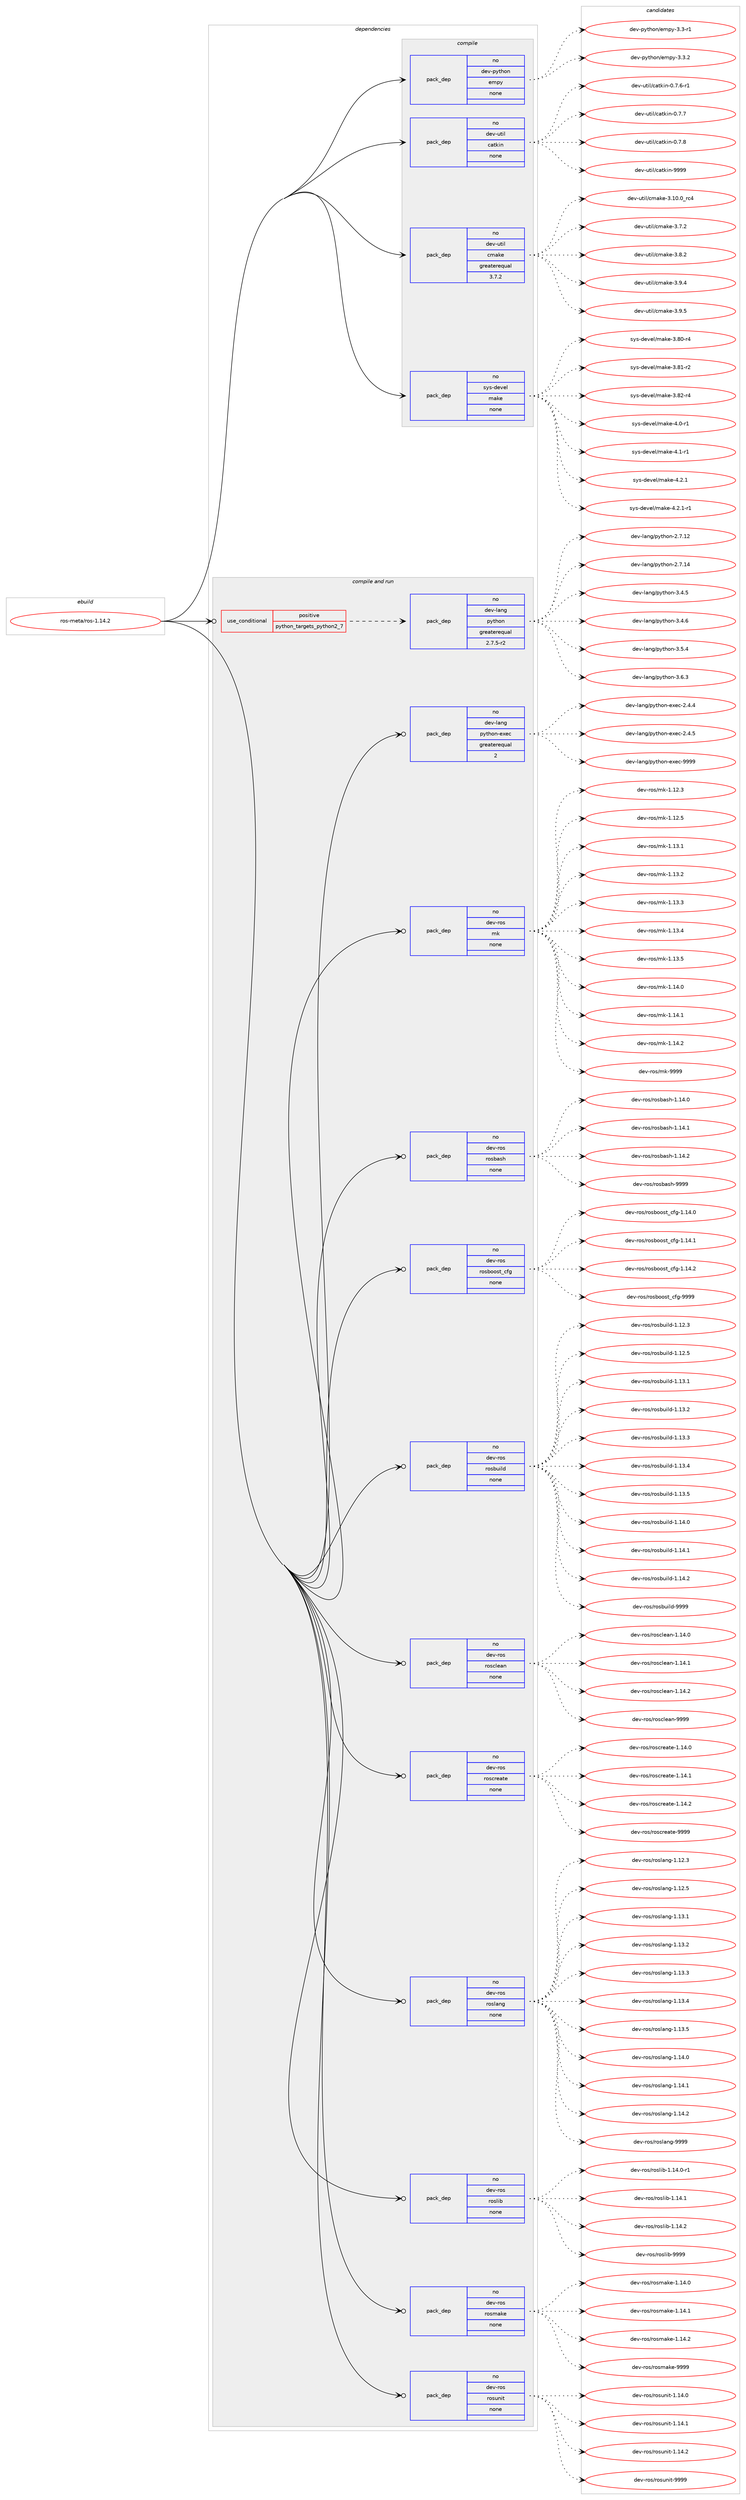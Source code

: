 digraph prolog {

# *************
# Graph options
# *************

newrank=true;
concentrate=true;
compound=true;
graph [rankdir=LR,fontname=Helvetica,fontsize=10,ranksep=1.5];#, ranksep=2.5, nodesep=0.2];
edge  [arrowhead=vee];
node  [fontname=Helvetica,fontsize=10];

# **********
# The ebuild
# **********

subgraph cluster_leftcol {
color=gray;
rank=same;
label=<<i>ebuild</i>>;
id [label="ros-meta/ros-1.14.2", color=red, width=4, href="../ros-meta/ros-1.14.2.svg"];
}

# ****************
# The dependencies
# ****************

subgraph cluster_midcol {
color=gray;
label=<<i>dependencies</i>>;
subgraph cluster_compile {
fillcolor="#eeeeee";
style=filled;
label=<<i>compile</i>>;
subgraph pack1185 {
dependency1670 [label=<<TABLE BORDER="0" CELLBORDER="1" CELLSPACING="0" CELLPADDING="4" WIDTH="220"><TR><TD ROWSPAN="6" CELLPADDING="30">pack_dep</TD></TR><TR><TD WIDTH="110">no</TD></TR><TR><TD>dev-python</TD></TR><TR><TD>empy</TD></TR><TR><TD>none</TD></TR><TR><TD></TD></TR></TABLE>>, shape=none, color=blue];
}
id:e -> dependency1670:w [weight=20,style="solid",arrowhead="vee"];
subgraph pack1186 {
dependency1671 [label=<<TABLE BORDER="0" CELLBORDER="1" CELLSPACING="0" CELLPADDING="4" WIDTH="220"><TR><TD ROWSPAN="6" CELLPADDING="30">pack_dep</TD></TR><TR><TD WIDTH="110">no</TD></TR><TR><TD>dev-util</TD></TR><TR><TD>catkin</TD></TR><TR><TD>none</TD></TR><TR><TD></TD></TR></TABLE>>, shape=none, color=blue];
}
id:e -> dependency1671:w [weight=20,style="solid",arrowhead="vee"];
subgraph pack1187 {
dependency1672 [label=<<TABLE BORDER="0" CELLBORDER="1" CELLSPACING="0" CELLPADDING="4" WIDTH="220"><TR><TD ROWSPAN="6" CELLPADDING="30">pack_dep</TD></TR><TR><TD WIDTH="110">no</TD></TR><TR><TD>dev-util</TD></TR><TR><TD>cmake</TD></TR><TR><TD>greaterequal</TD></TR><TR><TD>3.7.2</TD></TR></TABLE>>, shape=none, color=blue];
}
id:e -> dependency1672:w [weight=20,style="solid",arrowhead="vee"];
subgraph pack1188 {
dependency1673 [label=<<TABLE BORDER="0" CELLBORDER="1" CELLSPACING="0" CELLPADDING="4" WIDTH="220"><TR><TD ROWSPAN="6" CELLPADDING="30">pack_dep</TD></TR><TR><TD WIDTH="110">no</TD></TR><TR><TD>sys-devel</TD></TR><TR><TD>make</TD></TR><TR><TD>none</TD></TR><TR><TD></TD></TR></TABLE>>, shape=none, color=blue];
}
id:e -> dependency1673:w [weight=20,style="solid",arrowhead="vee"];
}
subgraph cluster_compileandrun {
fillcolor="#eeeeee";
style=filled;
label=<<i>compile and run</i>>;
subgraph cond467 {
dependency1674 [label=<<TABLE BORDER="0" CELLBORDER="1" CELLSPACING="0" CELLPADDING="4"><TR><TD ROWSPAN="3" CELLPADDING="10">use_conditional</TD></TR><TR><TD>positive</TD></TR><TR><TD>python_targets_python2_7</TD></TR></TABLE>>, shape=none, color=red];
subgraph pack1189 {
dependency1675 [label=<<TABLE BORDER="0" CELLBORDER="1" CELLSPACING="0" CELLPADDING="4" WIDTH="220"><TR><TD ROWSPAN="6" CELLPADDING="30">pack_dep</TD></TR><TR><TD WIDTH="110">no</TD></TR><TR><TD>dev-lang</TD></TR><TR><TD>python</TD></TR><TR><TD>greaterequal</TD></TR><TR><TD>2.7.5-r2</TD></TR></TABLE>>, shape=none, color=blue];
}
dependency1674:e -> dependency1675:w [weight=20,style="dashed",arrowhead="vee"];
}
id:e -> dependency1674:w [weight=20,style="solid",arrowhead="odotvee"];
subgraph pack1190 {
dependency1676 [label=<<TABLE BORDER="0" CELLBORDER="1" CELLSPACING="0" CELLPADDING="4" WIDTH="220"><TR><TD ROWSPAN="6" CELLPADDING="30">pack_dep</TD></TR><TR><TD WIDTH="110">no</TD></TR><TR><TD>dev-lang</TD></TR><TR><TD>python-exec</TD></TR><TR><TD>greaterequal</TD></TR><TR><TD>2</TD></TR></TABLE>>, shape=none, color=blue];
}
id:e -> dependency1676:w [weight=20,style="solid",arrowhead="odotvee"];
subgraph pack1191 {
dependency1677 [label=<<TABLE BORDER="0" CELLBORDER="1" CELLSPACING="0" CELLPADDING="4" WIDTH="220"><TR><TD ROWSPAN="6" CELLPADDING="30">pack_dep</TD></TR><TR><TD WIDTH="110">no</TD></TR><TR><TD>dev-ros</TD></TR><TR><TD>mk</TD></TR><TR><TD>none</TD></TR><TR><TD></TD></TR></TABLE>>, shape=none, color=blue];
}
id:e -> dependency1677:w [weight=20,style="solid",arrowhead="odotvee"];
subgraph pack1192 {
dependency1678 [label=<<TABLE BORDER="0" CELLBORDER="1" CELLSPACING="0" CELLPADDING="4" WIDTH="220"><TR><TD ROWSPAN="6" CELLPADDING="30">pack_dep</TD></TR><TR><TD WIDTH="110">no</TD></TR><TR><TD>dev-ros</TD></TR><TR><TD>rosbash</TD></TR><TR><TD>none</TD></TR><TR><TD></TD></TR></TABLE>>, shape=none, color=blue];
}
id:e -> dependency1678:w [weight=20,style="solid",arrowhead="odotvee"];
subgraph pack1193 {
dependency1679 [label=<<TABLE BORDER="0" CELLBORDER="1" CELLSPACING="0" CELLPADDING="4" WIDTH="220"><TR><TD ROWSPAN="6" CELLPADDING="30">pack_dep</TD></TR><TR><TD WIDTH="110">no</TD></TR><TR><TD>dev-ros</TD></TR><TR><TD>rosboost_cfg</TD></TR><TR><TD>none</TD></TR><TR><TD></TD></TR></TABLE>>, shape=none, color=blue];
}
id:e -> dependency1679:w [weight=20,style="solid",arrowhead="odotvee"];
subgraph pack1194 {
dependency1680 [label=<<TABLE BORDER="0" CELLBORDER="1" CELLSPACING="0" CELLPADDING="4" WIDTH="220"><TR><TD ROWSPAN="6" CELLPADDING="30">pack_dep</TD></TR><TR><TD WIDTH="110">no</TD></TR><TR><TD>dev-ros</TD></TR><TR><TD>rosbuild</TD></TR><TR><TD>none</TD></TR><TR><TD></TD></TR></TABLE>>, shape=none, color=blue];
}
id:e -> dependency1680:w [weight=20,style="solid",arrowhead="odotvee"];
subgraph pack1195 {
dependency1681 [label=<<TABLE BORDER="0" CELLBORDER="1" CELLSPACING="0" CELLPADDING="4" WIDTH="220"><TR><TD ROWSPAN="6" CELLPADDING="30">pack_dep</TD></TR><TR><TD WIDTH="110">no</TD></TR><TR><TD>dev-ros</TD></TR><TR><TD>rosclean</TD></TR><TR><TD>none</TD></TR><TR><TD></TD></TR></TABLE>>, shape=none, color=blue];
}
id:e -> dependency1681:w [weight=20,style="solid",arrowhead="odotvee"];
subgraph pack1196 {
dependency1682 [label=<<TABLE BORDER="0" CELLBORDER="1" CELLSPACING="0" CELLPADDING="4" WIDTH="220"><TR><TD ROWSPAN="6" CELLPADDING="30">pack_dep</TD></TR><TR><TD WIDTH="110">no</TD></TR><TR><TD>dev-ros</TD></TR><TR><TD>roscreate</TD></TR><TR><TD>none</TD></TR><TR><TD></TD></TR></TABLE>>, shape=none, color=blue];
}
id:e -> dependency1682:w [weight=20,style="solid",arrowhead="odotvee"];
subgraph pack1197 {
dependency1683 [label=<<TABLE BORDER="0" CELLBORDER="1" CELLSPACING="0" CELLPADDING="4" WIDTH="220"><TR><TD ROWSPAN="6" CELLPADDING="30">pack_dep</TD></TR><TR><TD WIDTH="110">no</TD></TR><TR><TD>dev-ros</TD></TR><TR><TD>roslang</TD></TR><TR><TD>none</TD></TR><TR><TD></TD></TR></TABLE>>, shape=none, color=blue];
}
id:e -> dependency1683:w [weight=20,style="solid",arrowhead="odotvee"];
subgraph pack1198 {
dependency1684 [label=<<TABLE BORDER="0" CELLBORDER="1" CELLSPACING="0" CELLPADDING="4" WIDTH="220"><TR><TD ROWSPAN="6" CELLPADDING="30">pack_dep</TD></TR><TR><TD WIDTH="110">no</TD></TR><TR><TD>dev-ros</TD></TR><TR><TD>roslib</TD></TR><TR><TD>none</TD></TR><TR><TD></TD></TR></TABLE>>, shape=none, color=blue];
}
id:e -> dependency1684:w [weight=20,style="solid",arrowhead="odotvee"];
subgraph pack1199 {
dependency1685 [label=<<TABLE BORDER="0" CELLBORDER="1" CELLSPACING="0" CELLPADDING="4" WIDTH="220"><TR><TD ROWSPAN="6" CELLPADDING="30">pack_dep</TD></TR><TR><TD WIDTH="110">no</TD></TR><TR><TD>dev-ros</TD></TR><TR><TD>rosmake</TD></TR><TR><TD>none</TD></TR><TR><TD></TD></TR></TABLE>>, shape=none, color=blue];
}
id:e -> dependency1685:w [weight=20,style="solid",arrowhead="odotvee"];
subgraph pack1200 {
dependency1686 [label=<<TABLE BORDER="0" CELLBORDER="1" CELLSPACING="0" CELLPADDING="4" WIDTH="220"><TR><TD ROWSPAN="6" CELLPADDING="30">pack_dep</TD></TR><TR><TD WIDTH="110">no</TD></TR><TR><TD>dev-ros</TD></TR><TR><TD>rosunit</TD></TR><TR><TD>none</TD></TR><TR><TD></TD></TR></TABLE>>, shape=none, color=blue];
}
id:e -> dependency1686:w [weight=20,style="solid",arrowhead="odotvee"];
}
subgraph cluster_run {
fillcolor="#eeeeee";
style=filled;
label=<<i>run</i>>;
}
}

# **************
# The candidates
# **************

subgraph cluster_choices {
rank=same;
color=gray;
label=<<i>candidates</i>>;

subgraph choice1185 {
color=black;
nodesep=1;
choice1001011184511212111610411111047101109112121455146514511449 [label="dev-python/empy-3.3-r1", color=red, width=4,href="../dev-python/empy-3.3-r1.svg"];
choice1001011184511212111610411111047101109112121455146514650 [label="dev-python/empy-3.3.2", color=red, width=4,href="../dev-python/empy-3.3.2.svg"];
dependency1670:e -> choice1001011184511212111610411111047101109112121455146514511449:w [style=dotted,weight="100"];
dependency1670:e -> choice1001011184511212111610411111047101109112121455146514650:w [style=dotted,weight="100"];
}
subgraph choice1186 {
color=black;
nodesep=1;
choice100101118451171161051084799971161071051104548465546544511449 [label="dev-util/catkin-0.7.6-r1", color=red, width=4,href="../dev-util/catkin-0.7.6-r1.svg"];
choice10010111845117116105108479997116107105110454846554655 [label="dev-util/catkin-0.7.7", color=red, width=4,href="../dev-util/catkin-0.7.7.svg"];
choice10010111845117116105108479997116107105110454846554656 [label="dev-util/catkin-0.7.8", color=red, width=4,href="../dev-util/catkin-0.7.8.svg"];
choice100101118451171161051084799971161071051104557575757 [label="dev-util/catkin-9999", color=red, width=4,href="../dev-util/catkin-9999.svg"];
dependency1671:e -> choice100101118451171161051084799971161071051104548465546544511449:w [style=dotted,weight="100"];
dependency1671:e -> choice10010111845117116105108479997116107105110454846554655:w [style=dotted,weight="100"];
dependency1671:e -> choice10010111845117116105108479997116107105110454846554656:w [style=dotted,weight="100"];
dependency1671:e -> choice100101118451171161051084799971161071051104557575757:w [style=dotted,weight="100"];
}
subgraph choice1187 {
color=black;
nodesep=1;
choice1001011184511711610510847991099710710145514649484648951149952 [label="dev-util/cmake-3.10.0_rc4", color=red, width=4,href="../dev-util/cmake-3.10.0_rc4.svg"];
choice10010111845117116105108479910997107101455146554650 [label="dev-util/cmake-3.7.2", color=red, width=4,href="../dev-util/cmake-3.7.2.svg"];
choice10010111845117116105108479910997107101455146564650 [label="dev-util/cmake-3.8.2", color=red, width=4,href="../dev-util/cmake-3.8.2.svg"];
choice10010111845117116105108479910997107101455146574652 [label="dev-util/cmake-3.9.4", color=red, width=4,href="../dev-util/cmake-3.9.4.svg"];
choice10010111845117116105108479910997107101455146574653 [label="dev-util/cmake-3.9.5", color=red, width=4,href="../dev-util/cmake-3.9.5.svg"];
dependency1672:e -> choice1001011184511711610510847991099710710145514649484648951149952:w [style=dotted,weight="100"];
dependency1672:e -> choice10010111845117116105108479910997107101455146554650:w [style=dotted,weight="100"];
dependency1672:e -> choice10010111845117116105108479910997107101455146564650:w [style=dotted,weight="100"];
dependency1672:e -> choice10010111845117116105108479910997107101455146574652:w [style=dotted,weight="100"];
dependency1672:e -> choice10010111845117116105108479910997107101455146574653:w [style=dotted,weight="100"];
}
subgraph choice1188 {
color=black;
nodesep=1;
choice11512111545100101118101108471099710710145514656484511452 [label="sys-devel/make-3.80-r4", color=red, width=4,href="../sys-devel/make-3.80-r4.svg"];
choice11512111545100101118101108471099710710145514656494511450 [label="sys-devel/make-3.81-r2", color=red, width=4,href="../sys-devel/make-3.81-r2.svg"];
choice11512111545100101118101108471099710710145514656504511452 [label="sys-devel/make-3.82-r4", color=red, width=4,href="../sys-devel/make-3.82-r4.svg"];
choice115121115451001011181011084710997107101455246484511449 [label="sys-devel/make-4.0-r1", color=red, width=4,href="../sys-devel/make-4.0-r1.svg"];
choice115121115451001011181011084710997107101455246494511449 [label="sys-devel/make-4.1-r1", color=red, width=4,href="../sys-devel/make-4.1-r1.svg"];
choice115121115451001011181011084710997107101455246504649 [label="sys-devel/make-4.2.1", color=red, width=4,href="../sys-devel/make-4.2.1.svg"];
choice1151211154510010111810110847109971071014552465046494511449 [label="sys-devel/make-4.2.1-r1", color=red, width=4,href="../sys-devel/make-4.2.1-r1.svg"];
dependency1673:e -> choice11512111545100101118101108471099710710145514656484511452:w [style=dotted,weight="100"];
dependency1673:e -> choice11512111545100101118101108471099710710145514656494511450:w [style=dotted,weight="100"];
dependency1673:e -> choice11512111545100101118101108471099710710145514656504511452:w [style=dotted,weight="100"];
dependency1673:e -> choice115121115451001011181011084710997107101455246484511449:w [style=dotted,weight="100"];
dependency1673:e -> choice115121115451001011181011084710997107101455246494511449:w [style=dotted,weight="100"];
dependency1673:e -> choice115121115451001011181011084710997107101455246504649:w [style=dotted,weight="100"];
dependency1673:e -> choice1151211154510010111810110847109971071014552465046494511449:w [style=dotted,weight="100"];
}
subgraph choice1189 {
color=black;
nodesep=1;
choice10010111845108971101034711212111610411111045504655464950 [label="dev-lang/python-2.7.12", color=red, width=4,href="../dev-lang/python-2.7.12.svg"];
choice10010111845108971101034711212111610411111045504655464952 [label="dev-lang/python-2.7.14", color=red, width=4,href="../dev-lang/python-2.7.14.svg"];
choice100101118451089711010347112121116104111110455146524653 [label="dev-lang/python-3.4.5", color=red, width=4,href="../dev-lang/python-3.4.5.svg"];
choice100101118451089711010347112121116104111110455146524654 [label="dev-lang/python-3.4.6", color=red, width=4,href="../dev-lang/python-3.4.6.svg"];
choice100101118451089711010347112121116104111110455146534652 [label="dev-lang/python-3.5.4", color=red, width=4,href="../dev-lang/python-3.5.4.svg"];
choice100101118451089711010347112121116104111110455146544651 [label="dev-lang/python-3.6.3", color=red, width=4,href="../dev-lang/python-3.6.3.svg"];
dependency1675:e -> choice10010111845108971101034711212111610411111045504655464950:w [style=dotted,weight="100"];
dependency1675:e -> choice10010111845108971101034711212111610411111045504655464952:w [style=dotted,weight="100"];
dependency1675:e -> choice100101118451089711010347112121116104111110455146524653:w [style=dotted,weight="100"];
dependency1675:e -> choice100101118451089711010347112121116104111110455146524654:w [style=dotted,weight="100"];
dependency1675:e -> choice100101118451089711010347112121116104111110455146534652:w [style=dotted,weight="100"];
dependency1675:e -> choice100101118451089711010347112121116104111110455146544651:w [style=dotted,weight="100"];
}
subgraph choice1190 {
color=black;
nodesep=1;
choice1001011184510897110103471121211161041111104510112010199455046524652 [label="dev-lang/python-exec-2.4.4", color=red, width=4,href="../dev-lang/python-exec-2.4.4.svg"];
choice1001011184510897110103471121211161041111104510112010199455046524653 [label="dev-lang/python-exec-2.4.5", color=red, width=4,href="../dev-lang/python-exec-2.4.5.svg"];
choice10010111845108971101034711212111610411111045101120101994557575757 [label="dev-lang/python-exec-9999", color=red, width=4,href="../dev-lang/python-exec-9999.svg"];
dependency1676:e -> choice1001011184510897110103471121211161041111104510112010199455046524652:w [style=dotted,weight="100"];
dependency1676:e -> choice1001011184510897110103471121211161041111104510112010199455046524653:w [style=dotted,weight="100"];
dependency1676:e -> choice10010111845108971101034711212111610411111045101120101994557575757:w [style=dotted,weight="100"];
}
subgraph choice1191 {
color=black;
nodesep=1;
choice100101118451141111154710910745494649504651 [label="dev-ros/mk-1.12.3", color=red, width=4,href="../dev-ros/mk-1.12.3.svg"];
choice100101118451141111154710910745494649504653 [label="dev-ros/mk-1.12.5", color=red, width=4,href="../dev-ros/mk-1.12.5.svg"];
choice100101118451141111154710910745494649514649 [label="dev-ros/mk-1.13.1", color=red, width=4,href="../dev-ros/mk-1.13.1.svg"];
choice100101118451141111154710910745494649514650 [label="dev-ros/mk-1.13.2", color=red, width=4,href="../dev-ros/mk-1.13.2.svg"];
choice100101118451141111154710910745494649514651 [label="dev-ros/mk-1.13.3", color=red, width=4,href="../dev-ros/mk-1.13.3.svg"];
choice100101118451141111154710910745494649514652 [label="dev-ros/mk-1.13.4", color=red, width=4,href="../dev-ros/mk-1.13.4.svg"];
choice100101118451141111154710910745494649514653 [label="dev-ros/mk-1.13.5", color=red, width=4,href="../dev-ros/mk-1.13.5.svg"];
choice100101118451141111154710910745494649524648 [label="dev-ros/mk-1.14.0", color=red, width=4,href="../dev-ros/mk-1.14.0.svg"];
choice100101118451141111154710910745494649524649 [label="dev-ros/mk-1.14.1", color=red, width=4,href="../dev-ros/mk-1.14.1.svg"];
choice100101118451141111154710910745494649524650 [label="dev-ros/mk-1.14.2", color=red, width=4,href="../dev-ros/mk-1.14.2.svg"];
choice10010111845114111115471091074557575757 [label="dev-ros/mk-9999", color=red, width=4,href="../dev-ros/mk-9999.svg"];
dependency1677:e -> choice100101118451141111154710910745494649504651:w [style=dotted,weight="100"];
dependency1677:e -> choice100101118451141111154710910745494649504653:w [style=dotted,weight="100"];
dependency1677:e -> choice100101118451141111154710910745494649514649:w [style=dotted,weight="100"];
dependency1677:e -> choice100101118451141111154710910745494649514650:w [style=dotted,weight="100"];
dependency1677:e -> choice100101118451141111154710910745494649514651:w [style=dotted,weight="100"];
dependency1677:e -> choice100101118451141111154710910745494649514652:w [style=dotted,weight="100"];
dependency1677:e -> choice100101118451141111154710910745494649514653:w [style=dotted,weight="100"];
dependency1677:e -> choice100101118451141111154710910745494649524648:w [style=dotted,weight="100"];
dependency1677:e -> choice100101118451141111154710910745494649524649:w [style=dotted,weight="100"];
dependency1677:e -> choice100101118451141111154710910745494649524650:w [style=dotted,weight="100"];
dependency1677:e -> choice10010111845114111115471091074557575757:w [style=dotted,weight="100"];
}
subgraph choice1192 {
color=black;
nodesep=1;
choice1001011184511411111547114111115989711510445494649524648 [label="dev-ros/rosbash-1.14.0", color=red, width=4,href="../dev-ros/rosbash-1.14.0.svg"];
choice1001011184511411111547114111115989711510445494649524649 [label="dev-ros/rosbash-1.14.1", color=red, width=4,href="../dev-ros/rosbash-1.14.1.svg"];
choice1001011184511411111547114111115989711510445494649524650 [label="dev-ros/rosbash-1.14.2", color=red, width=4,href="../dev-ros/rosbash-1.14.2.svg"];
choice100101118451141111154711411111598971151044557575757 [label="dev-ros/rosbash-9999", color=red, width=4,href="../dev-ros/rosbash-9999.svg"];
dependency1678:e -> choice1001011184511411111547114111115989711510445494649524648:w [style=dotted,weight="100"];
dependency1678:e -> choice1001011184511411111547114111115989711510445494649524649:w [style=dotted,weight="100"];
dependency1678:e -> choice1001011184511411111547114111115989711510445494649524650:w [style=dotted,weight="100"];
dependency1678:e -> choice100101118451141111154711411111598971151044557575757:w [style=dotted,weight="100"];
}
subgraph choice1193 {
color=black;
nodesep=1;
choice100101118451141111154711411111598111111115116959910210345494649524648 [label="dev-ros/rosboost_cfg-1.14.0", color=red, width=4,href="../dev-ros/rosboost_cfg-1.14.0.svg"];
choice100101118451141111154711411111598111111115116959910210345494649524649 [label="dev-ros/rosboost_cfg-1.14.1", color=red, width=4,href="../dev-ros/rosboost_cfg-1.14.1.svg"];
choice100101118451141111154711411111598111111115116959910210345494649524650 [label="dev-ros/rosboost_cfg-1.14.2", color=red, width=4,href="../dev-ros/rosboost_cfg-1.14.2.svg"];
choice10010111845114111115471141111159811111111511695991021034557575757 [label="dev-ros/rosboost_cfg-9999", color=red, width=4,href="../dev-ros/rosboost_cfg-9999.svg"];
dependency1679:e -> choice100101118451141111154711411111598111111115116959910210345494649524648:w [style=dotted,weight="100"];
dependency1679:e -> choice100101118451141111154711411111598111111115116959910210345494649524649:w [style=dotted,weight="100"];
dependency1679:e -> choice100101118451141111154711411111598111111115116959910210345494649524650:w [style=dotted,weight="100"];
dependency1679:e -> choice10010111845114111115471141111159811111111511695991021034557575757:w [style=dotted,weight="100"];
}
subgraph choice1194 {
color=black;
nodesep=1;
choice10010111845114111115471141111159811710510810045494649504651 [label="dev-ros/rosbuild-1.12.3", color=red, width=4,href="../dev-ros/rosbuild-1.12.3.svg"];
choice10010111845114111115471141111159811710510810045494649504653 [label="dev-ros/rosbuild-1.12.5", color=red, width=4,href="../dev-ros/rosbuild-1.12.5.svg"];
choice10010111845114111115471141111159811710510810045494649514649 [label="dev-ros/rosbuild-1.13.1", color=red, width=4,href="../dev-ros/rosbuild-1.13.1.svg"];
choice10010111845114111115471141111159811710510810045494649514650 [label="dev-ros/rosbuild-1.13.2", color=red, width=4,href="../dev-ros/rosbuild-1.13.2.svg"];
choice10010111845114111115471141111159811710510810045494649514651 [label="dev-ros/rosbuild-1.13.3", color=red, width=4,href="../dev-ros/rosbuild-1.13.3.svg"];
choice10010111845114111115471141111159811710510810045494649514652 [label="dev-ros/rosbuild-1.13.4", color=red, width=4,href="../dev-ros/rosbuild-1.13.4.svg"];
choice10010111845114111115471141111159811710510810045494649514653 [label="dev-ros/rosbuild-1.13.5", color=red, width=4,href="../dev-ros/rosbuild-1.13.5.svg"];
choice10010111845114111115471141111159811710510810045494649524648 [label="dev-ros/rosbuild-1.14.0", color=red, width=4,href="../dev-ros/rosbuild-1.14.0.svg"];
choice10010111845114111115471141111159811710510810045494649524649 [label="dev-ros/rosbuild-1.14.1", color=red, width=4,href="../dev-ros/rosbuild-1.14.1.svg"];
choice10010111845114111115471141111159811710510810045494649524650 [label="dev-ros/rosbuild-1.14.2", color=red, width=4,href="../dev-ros/rosbuild-1.14.2.svg"];
choice1001011184511411111547114111115981171051081004557575757 [label="dev-ros/rosbuild-9999", color=red, width=4,href="../dev-ros/rosbuild-9999.svg"];
dependency1680:e -> choice10010111845114111115471141111159811710510810045494649504651:w [style=dotted,weight="100"];
dependency1680:e -> choice10010111845114111115471141111159811710510810045494649504653:w [style=dotted,weight="100"];
dependency1680:e -> choice10010111845114111115471141111159811710510810045494649514649:w [style=dotted,weight="100"];
dependency1680:e -> choice10010111845114111115471141111159811710510810045494649514650:w [style=dotted,weight="100"];
dependency1680:e -> choice10010111845114111115471141111159811710510810045494649514651:w [style=dotted,weight="100"];
dependency1680:e -> choice10010111845114111115471141111159811710510810045494649514652:w [style=dotted,weight="100"];
dependency1680:e -> choice10010111845114111115471141111159811710510810045494649514653:w [style=dotted,weight="100"];
dependency1680:e -> choice10010111845114111115471141111159811710510810045494649524648:w [style=dotted,weight="100"];
dependency1680:e -> choice10010111845114111115471141111159811710510810045494649524649:w [style=dotted,weight="100"];
dependency1680:e -> choice10010111845114111115471141111159811710510810045494649524650:w [style=dotted,weight="100"];
dependency1680:e -> choice1001011184511411111547114111115981171051081004557575757:w [style=dotted,weight="100"];
}
subgraph choice1195 {
color=black;
nodesep=1;
choice1001011184511411111547114111115991081019711045494649524648 [label="dev-ros/rosclean-1.14.0", color=red, width=4,href="../dev-ros/rosclean-1.14.0.svg"];
choice1001011184511411111547114111115991081019711045494649524649 [label="dev-ros/rosclean-1.14.1", color=red, width=4,href="../dev-ros/rosclean-1.14.1.svg"];
choice1001011184511411111547114111115991081019711045494649524650 [label="dev-ros/rosclean-1.14.2", color=red, width=4,href="../dev-ros/rosclean-1.14.2.svg"];
choice100101118451141111154711411111599108101971104557575757 [label="dev-ros/rosclean-9999", color=red, width=4,href="../dev-ros/rosclean-9999.svg"];
dependency1681:e -> choice1001011184511411111547114111115991081019711045494649524648:w [style=dotted,weight="100"];
dependency1681:e -> choice1001011184511411111547114111115991081019711045494649524649:w [style=dotted,weight="100"];
dependency1681:e -> choice1001011184511411111547114111115991081019711045494649524650:w [style=dotted,weight="100"];
dependency1681:e -> choice100101118451141111154711411111599108101971104557575757:w [style=dotted,weight="100"];
}
subgraph choice1196 {
color=black;
nodesep=1;
choice1001011184511411111547114111115991141019711610145494649524648 [label="dev-ros/roscreate-1.14.0", color=red, width=4,href="../dev-ros/roscreate-1.14.0.svg"];
choice1001011184511411111547114111115991141019711610145494649524649 [label="dev-ros/roscreate-1.14.1", color=red, width=4,href="../dev-ros/roscreate-1.14.1.svg"];
choice1001011184511411111547114111115991141019711610145494649524650 [label="dev-ros/roscreate-1.14.2", color=red, width=4,href="../dev-ros/roscreate-1.14.2.svg"];
choice100101118451141111154711411111599114101971161014557575757 [label="dev-ros/roscreate-9999", color=red, width=4,href="../dev-ros/roscreate-9999.svg"];
dependency1682:e -> choice1001011184511411111547114111115991141019711610145494649524648:w [style=dotted,weight="100"];
dependency1682:e -> choice1001011184511411111547114111115991141019711610145494649524649:w [style=dotted,weight="100"];
dependency1682:e -> choice1001011184511411111547114111115991141019711610145494649524650:w [style=dotted,weight="100"];
dependency1682:e -> choice100101118451141111154711411111599114101971161014557575757:w [style=dotted,weight="100"];
}
subgraph choice1197 {
color=black;
nodesep=1;
choice10010111845114111115471141111151089711010345494649504651 [label="dev-ros/roslang-1.12.3", color=red, width=4,href="../dev-ros/roslang-1.12.3.svg"];
choice10010111845114111115471141111151089711010345494649504653 [label="dev-ros/roslang-1.12.5", color=red, width=4,href="../dev-ros/roslang-1.12.5.svg"];
choice10010111845114111115471141111151089711010345494649514649 [label="dev-ros/roslang-1.13.1", color=red, width=4,href="../dev-ros/roslang-1.13.1.svg"];
choice10010111845114111115471141111151089711010345494649514650 [label="dev-ros/roslang-1.13.2", color=red, width=4,href="../dev-ros/roslang-1.13.2.svg"];
choice10010111845114111115471141111151089711010345494649514651 [label="dev-ros/roslang-1.13.3", color=red, width=4,href="../dev-ros/roslang-1.13.3.svg"];
choice10010111845114111115471141111151089711010345494649514652 [label="dev-ros/roslang-1.13.4", color=red, width=4,href="../dev-ros/roslang-1.13.4.svg"];
choice10010111845114111115471141111151089711010345494649514653 [label="dev-ros/roslang-1.13.5", color=red, width=4,href="../dev-ros/roslang-1.13.5.svg"];
choice10010111845114111115471141111151089711010345494649524648 [label="dev-ros/roslang-1.14.0", color=red, width=4,href="../dev-ros/roslang-1.14.0.svg"];
choice10010111845114111115471141111151089711010345494649524649 [label="dev-ros/roslang-1.14.1", color=red, width=4,href="../dev-ros/roslang-1.14.1.svg"];
choice10010111845114111115471141111151089711010345494649524650 [label="dev-ros/roslang-1.14.2", color=red, width=4,href="../dev-ros/roslang-1.14.2.svg"];
choice1001011184511411111547114111115108971101034557575757 [label="dev-ros/roslang-9999", color=red, width=4,href="../dev-ros/roslang-9999.svg"];
dependency1683:e -> choice10010111845114111115471141111151089711010345494649504651:w [style=dotted,weight="100"];
dependency1683:e -> choice10010111845114111115471141111151089711010345494649504653:w [style=dotted,weight="100"];
dependency1683:e -> choice10010111845114111115471141111151089711010345494649514649:w [style=dotted,weight="100"];
dependency1683:e -> choice10010111845114111115471141111151089711010345494649514650:w [style=dotted,weight="100"];
dependency1683:e -> choice10010111845114111115471141111151089711010345494649514651:w [style=dotted,weight="100"];
dependency1683:e -> choice10010111845114111115471141111151089711010345494649514652:w [style=dotted,weight="100"];
dependency1683:e -> choice10010111845114111115471141111151089711010345494649514653:w [style=dotted,weight="100"];
dependency1683:e -> choice10010111845114111115471141111151089711010345494649524648:w [style=dotted,weight="100"];
dependency1683:e -> choice10010111845114111115471141111151089711010345494649524649:w [style=dotted,weight="100"];
dependency1683:e -> choice10010111845114111115471141111151089711010345494649524650:w [style=dotted,weight="100"];
dependency1683:e -> choice1001011184511411111547114111115108971101034557575757:w [style=dotted,weight="100"];
}
subgraph choice1198 {
color=black;
nodesep=1;
choice100101118451141111154711411111510810598454946495246484511449 [label="dev-ros/roslib-1.14.0-r1", color=red, width=4,href="../dev-ros/roslib-1.14.0-r1.svg"];
choice10010111845114111115471141111151081059845494649524649 [label="dev-ros/roslib-1.14.1", color=red, width=4,href="../dev-ros/roslib-1.14.1.svg"];
choice10010111845114111115471141111151081059845494649524650 [label="dev-ros/roslib-1.14.2", color=red, width=4,href="../dev-ros/roslib-1.14.2.svg"];
choice1001011184511411111547114111115108105984557575757 [label="dev-ros/roslib-9999", color=red, width=4,href="../dev-ros/roslib-9999.svg"];
dependency1684:e -> choice100101118451141111154711411111510810598454946495246484511449:w [style=dotted,weight="100"];
dependency1684:e -> choice10010111845114111115471141111151081059845494649524649:w [style=dotted,weight="100"];
dependency1684:e -> choice10010111845114111115471141111151081059845494649524650:w [style=dotted,weight="100"];
dependency1684:e -> choice1001011184511411111547114111115108105984557575757:w [style=dotted,weight="100"];
}
subgraph choice1199 {
color=black;
nodesep=1;
choice10010111845114111115471141111151099710710145494649524648 [label="dev-ros/rosmake-1.14.0", color=red, width=4,href="../dev-ros/rosmake-1.14.0.svg"];
choice10010111845114111115471141111151099710710145494649524649 [label="dev-ros/rosmake-1.14.1", color=red, width=4,href="../dev-ros/rosmake-1.14.1.svg"];
choice10010111845114111115471141111151099710710145494649524650 [label="dev-ros/rosmake-1.14.2", color=red, width=4,href="../dev-ros/rosmake-1.14.2.svg"];
choice1001011184511411111547114111115109971071014557575757 [label="dev-ros/rosmake-9999", color=red, width=4,href="../dev-ros/rosmake-9999.svg"];
dependency1685:e -> choice10010111845114111115471141111151099710710145494649524648:w [style=dotted,weight="100"];
dependency1685:e -> choice10010111845114111115471141111151099710710145494649524649:w [style=dotted,weight="100"];
dependency1685:e -> choice10010111845114111115471141111151099710710145494649524650:w [style=dotted,weight="100"];
dependency1685:e -> choice1001011184511411111547114111115109971071014557575757:w [style=dotted,weight="100"];
}
subgraph choice1200 {
color=black;
nodesep=1;
choice100101118451141111154711411111511711010511645494649524648 [label="dev-ros/rosunit-1.14.0", color=red, width=4,href="../dev-ros/rosunit-1.14.0.svg"];
choice100101118451141111154711411111511711010511645494649524649 [label="dev-ros/rosunit-1.14.1", color=red, width=4,href="../dev-ros/rosunit-1.14.1.svg"];
choice100101118451141111154711411111511711010511645494649524650 [label="dev-ros/rosunit-1.14.2", color=red, width=4,href="../dev-ros/rosunit-1.14.2.svg"];
choice10010111845114111115471141111151171101051164557575757 [label="dev-ros/rosunit-9999", color=red, width=4,href="../dev-ros/rosunit-9999.svg"];
dependency1686:e -> choice100101118451141111154711411111511711010511645494649524648:w [style=dotted,weight="100"];
dependency1686:e -> choice100101118451141111154711411111511711010511645494649524649:w [style=dotted,weight="100"];
dependency1686:e -> choice100101118451141111154711411111511711010511645494649524650:w [style=dotted,weight="100"];
dependency1686:e -> choice10010111845114111115471141111151171101051164557575757:w [style=dotted,weight="100"];
}
}

}
